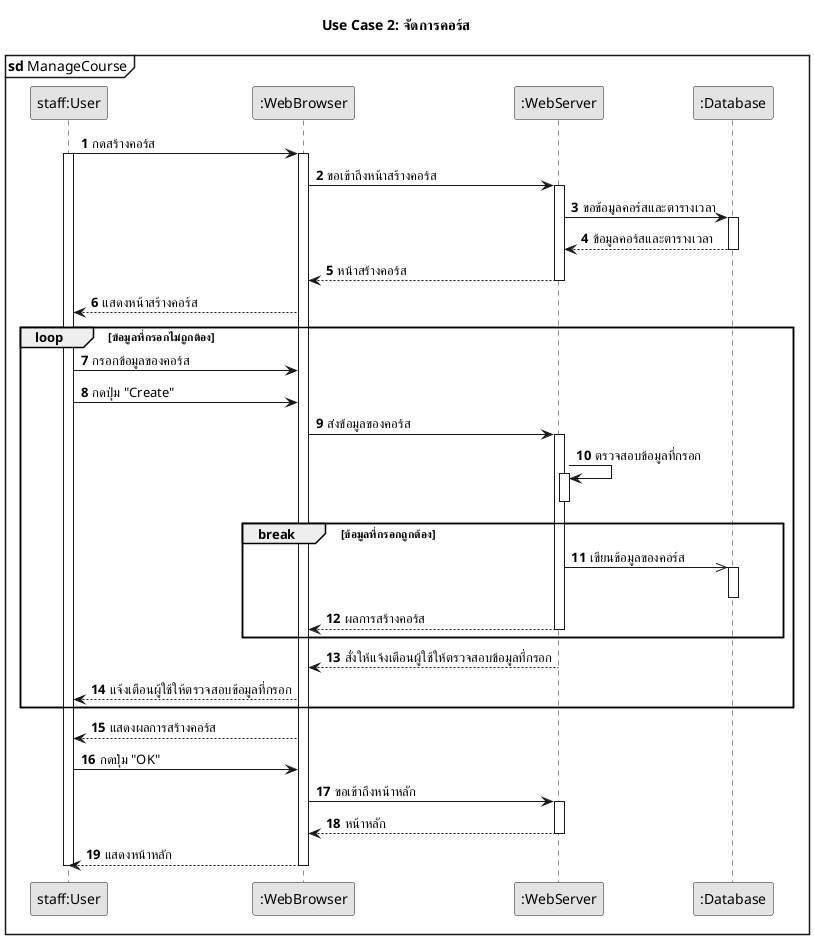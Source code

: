 @startuml
skinparam monochrome true
skinparam defaultFontName Sarabun
autonumber

title Use Case 2: จัดการคอร์ส
mainframe **sd** ManageCourse

participant "staff:User" as Staff
participant ":WebBrowser" as Browser
participant ":WebServer" as Server
participant ":Database" as Database

Staff -> Browser: กดสร้างคอร์ส

activate Staff

activate Browser
Browser -> Server: ขอเข้าถึงหน้าสร้างคอร์ส

activate Server
Server -> Database: ขอข้อมูลคอร์สและตารางเวลา

activate Database
Database --> Server: ข้อมูลคอร์สและตารางเวลา
deactivate Database

Server --> Browser: หน้าสร้างคอร์ส
deactivate Server

Browser --> Staff: แสดงหน้าสร้างคอร์ส

' loop 1
loop ข้อมูลที่กรอกไม่ถูกต้อง

Staff -> Browser: กรอกข้อมูลของคอร์ส
Staff -> Browser: กดปุ่ม "Create"
Browser -> Server: ส่งข้อมูลของคอร์ส

activate Server
Server -> Server: ตรวจสอบข้อมูลที่กรอก

activate Server
deactivate Server

' break 1.1
break ข้อมูลที่กรอกถูกต้อง

Server ->> Database: เขียนข้อมูลของคอร์ส

activate Database
deactivate Database

Server --> Browser: ผลการสร้างคอร์ส
deactivate Server

' break 1.1
end

Server --> Browser: สั่งให้แจ้งเตือนผู้ใช้ให้ตรวจสอบข้อมูลที่กรอก
Browser --> Staff: แจ้งเตือนผู้ใช้ให้ตรวจสอบข้อมูลที่กรอก

' loop 1
end

Browser --> Staff: แสดงผลการสร้างคอร์ส
Staff -> Browser: กดปุ่ม "OK"
Browser -> Server: ขอเข้าถึงหน้าหลัก

activate Server
Server --> Browser: หน้าหลัก
deactivate Server

Browser --> Staff: แสดงหน้าหลัก
deactivate Browser

deactivate Staff
@enduml
